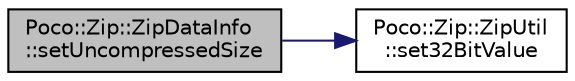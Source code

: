 digraph "Poco::Zip::ZipDataInfo::setUncompressedSize"
{
 // LATEX_PDF_SIZE
  edge [fontname="Helvetica",fontsize="10",labelfontname="Helvetica",labelfontsize="10"];
  node [fontname="Helvetica",fontsize="10",shape=record];
  rankdir="LR";
  Node1 [label="Poco::Zip::ZipDataInfo\l::setUncompressedSize",height=0.2,width=0.4,color="black", fillcolor="grey75", style="filled", fontcolor="black",tooltip=" "];
  Node1 -> Node2 [color="midnightblue",fontsize="10",style="solid"];
  Node2 [label="Poco::Zip::ZipUtil\l::set32BitValue",height=0.2,width=0.4,color="black", fillcolor="white", style="filled",URL="$classPoco_1_1Zip_1_1ZipUtil.html#ab27484c2fc85c71cd26806a3e476ac55",tooltip=" "];
}
